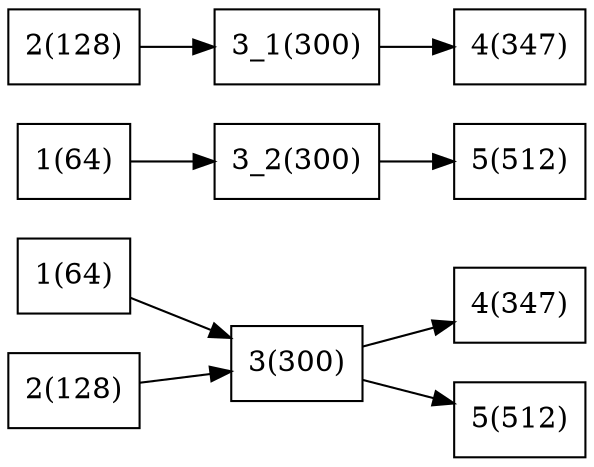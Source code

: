 digraph G {
graph [rankdir=LR, fontname="Courier"];
node [shape=record];

1[label="1(64)"];
2[label="2(128)"];
3[label="3(300)"];
4[label="4(347)"];
5[label="5(512)"];
1 -> 3;
2 -> 3;
3 -> 4;
3 -> 5;


6[label="1(64)"];
7[label="2(128)"];
8[label="3_2(300)"];
9[label="4(347)"];
10[label="5(512)"];
11[label="3_1(300)"];
6 -> 8 -> 10;
7 -> 11 -> 9

}